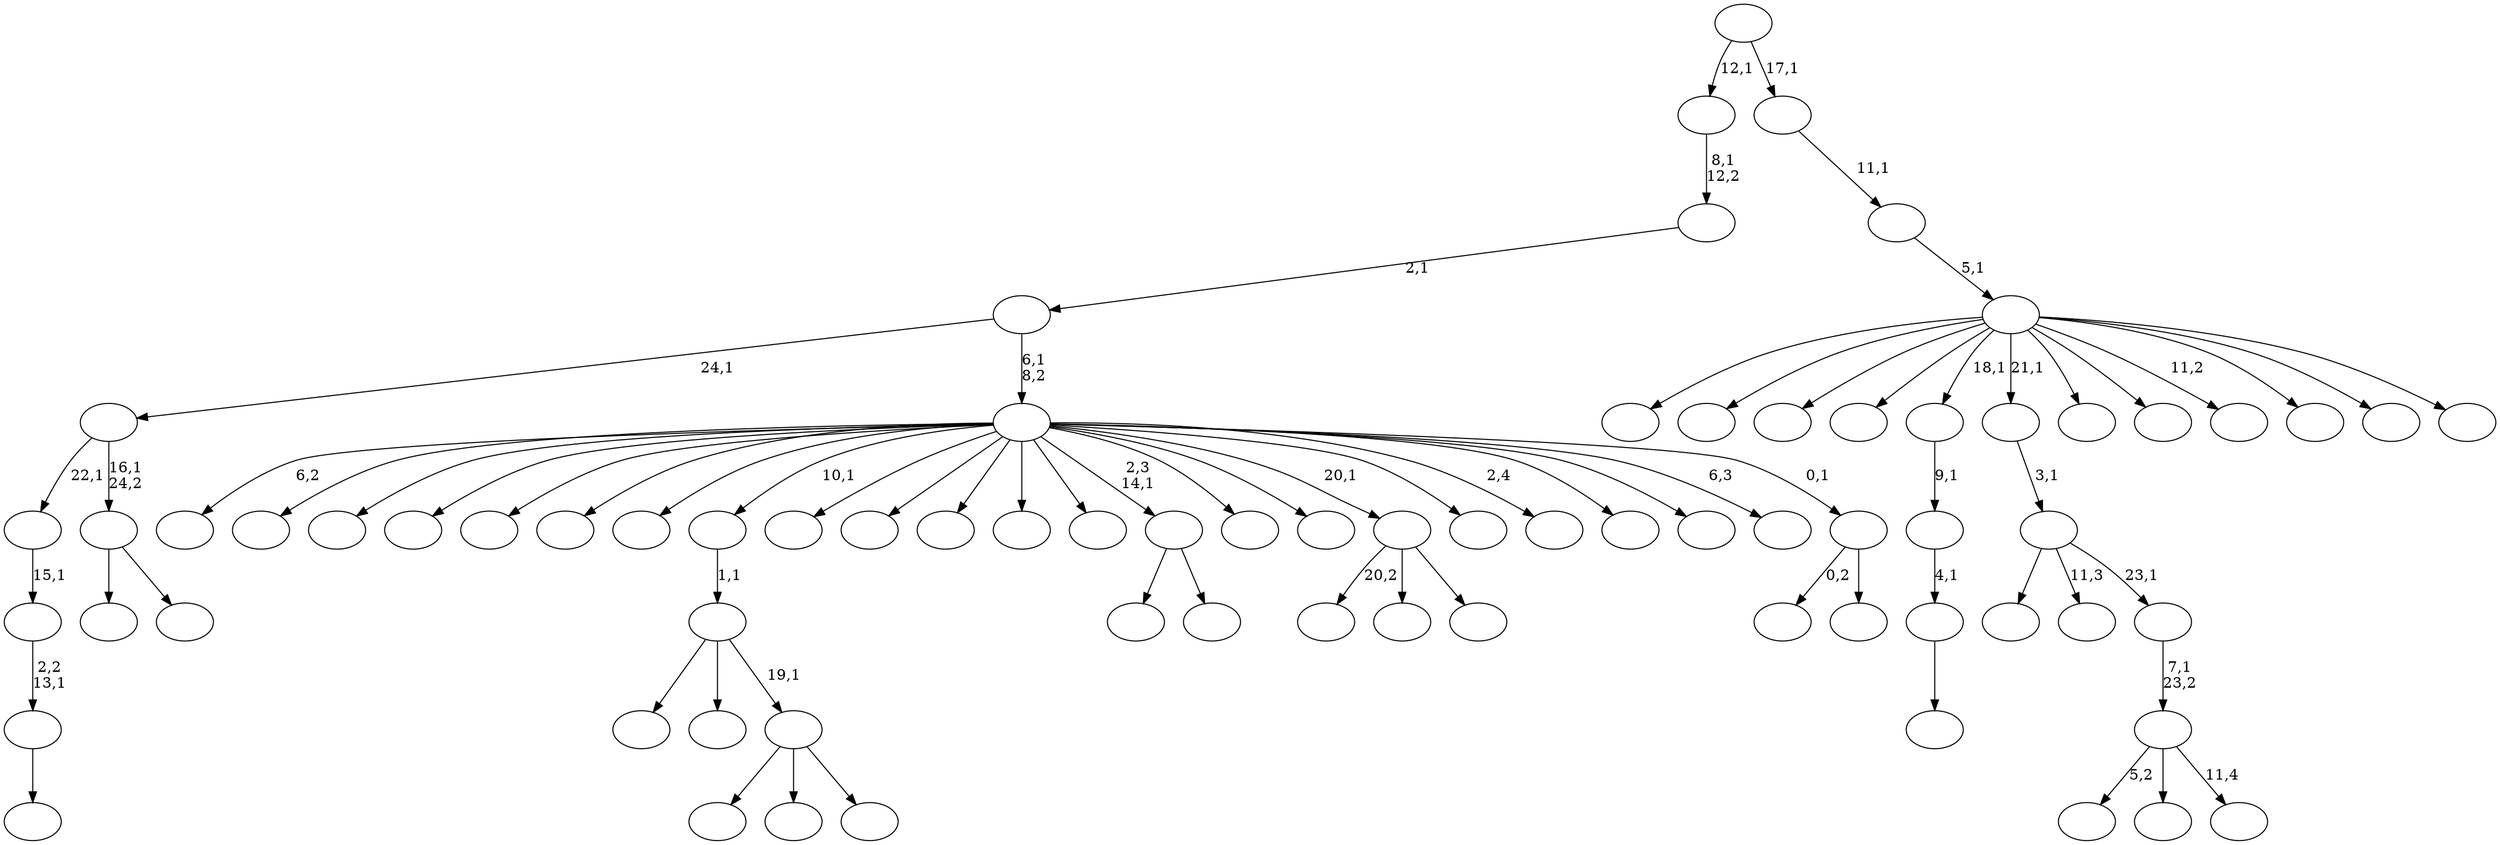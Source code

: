 digraph T {
	75 [label=""]
	74 [label=""]
	73 [label=""]
	72 [label=""]
	71 [label=""]
	70 [label=""]
	69 [label=""]
	68 [label=""]
	67 [label=""]
	66 [label=""]
	65 [label=""]
	64 [label=""]
	63 [label=""]
	62 [label=""]
	61 [label=""]
	60 [label=""]
	59 [label=""]
	58 [label=""]
	57 [label=""]
	56 [label=""]
	55 [label=""]
	54 [label=""]
	53 [label=""]
	52 [label=""]
	51 [label=""]
	50 [label=""]
	49 [label=""]
	48 [label=""]
	47 [label=""]
	46 [label=""]
	45 [label=""]
	44 [label=""]
	43 [label=""]
	42 [label=""]
	41 [label=""]
	40 [label=""]
	39 [label=""]
	38 [label=""]
	37 [label=""]
	36 [label=""]
	35 [label=""]
	34 [label=""]
	33 [label=""]
	32 [label=""]
	31 [label=""]
	30 [label=""]
	29 [label=""]
	28 [label=""]
	27 [label=""]
	26 [label=""]
	25 [label=""]
	24 [label=""]
	23 [label=""]
	22 [label=""]
	21 [label=""]
	20 [label=""]
	19 [label=""]
	18 [label=""]
	17 [label=""]
	16 [label=""]
	15 [label=""]
	14 [label=""]
	13 [label=""]
	12 [label=""]
	11 [label=""]
	10 [label=""]
	9 [label=""]
	8 [label=""]
	7 [label=""]
	6 [label=""]
	5 [label=""]
	4 [label=""]
	3 [label=""]
	2 [label=""]
	1 [label=""]
	0 [label=""]
	69 -> 70 [label=""]
	68 -> 69 [label="2,2\n13,1"]
	67 -> 68 [label="15,1"]
	50 -> 75 [label=""]
	50 -> 58 [label=""]
	50 -> 51 [label=""]
	49 -> 74 [label=""]
	49 -> 54 [label=""]
	49 -> 50 [label="19,1"]
	48 -> 49 [label="1,1"]
	40 -> 41 [label=""]
	39 -> 40 [label="4,1"]
	38 -> 39 [label="9,1"]
	33 -> 52 [label=""]
	33 -> 34 [label=""]
	29 -> 57 [label="20,2"]
	29 -> 53 [label=""]
	29 -> 30 [label=""]
	27 -> 72 [label="5,2"]
	27 -> 66 [label=""]
	27 -> 28 [label="11,4"]
	26 -> 27 [label="7,1\n23,2"]
	25 -> 64 [label=""]
	25 -> 47 [label="11,3"]
	25 -> 26 [label="23,1"]
	24 -> 25 [label="3,1"]
	22 -> 37 [label=""]
	22 -> 23 [label=""]
	21 -> 67 [label="22,1"]
	21 -> 22 [label="16,1\n24,2"]
	9 -> 60 [label="0,2"]
	9 -> 10 [label=""]
	8 -> 73 [label="6,2"]
	8 -> 63 [label=""]
	8 -> 62 [label=""]
	8 -> 61 [label=""]
	8 -> 59 [label=""]
	8 -> 56 [label=""]
	8 -> 55 [label=""]
	8 -> 48 [label="10,1"]
	8 -> 46 [label=""]
	8 -> 45 [label=""]
	8 -> 42 [label=""]
	8 -> 36 [label=""]
	8 -> 35 [label=""]
	8 -> 33 [label="2,3\n14,1"]
	8 -> 32 [label=""]
	8 -> 31 [label=""]
	8 -> 29 [label="20,1"]
	8 -> 20 [label=""]
	8 -> 17 [label="2,4"]
	8 -> 16 [label=""]
	8 -> 14 [label=""]
	8 -> 12 [label="6,3"]
	8 -> 9 [label="0,1"]
	7 -> 21 [label="24,1"]
	7 -> 8 [label="6,1\n8,2"]
	6 -> 7 [label="2,1"]
	5 -> 6 [label="8,1\n12,2"]
	3 -> 71 [label=""]
	3 -> 65 [label=""]
	3 -> 44 [label=""]
	3 -> 43 [label=""]
	3 -> 38 [label="18,1"]
	3 -> 24 [label="21,1"]
	3 -> 19 [label=""]
	3 -> 18 [label=""]
	3 -> 15 [label="11,2"]
	3 -> 13 [label=""]
	3 -> 11 [label=""]
	3 -> 4 [label=""]
	2 -> 3 [label="5,1"]
	1 -> 2 [label="11,1"]
	0 -> 5 [label="12,1"]
	0 -> 1 [label="17,1"]
}
